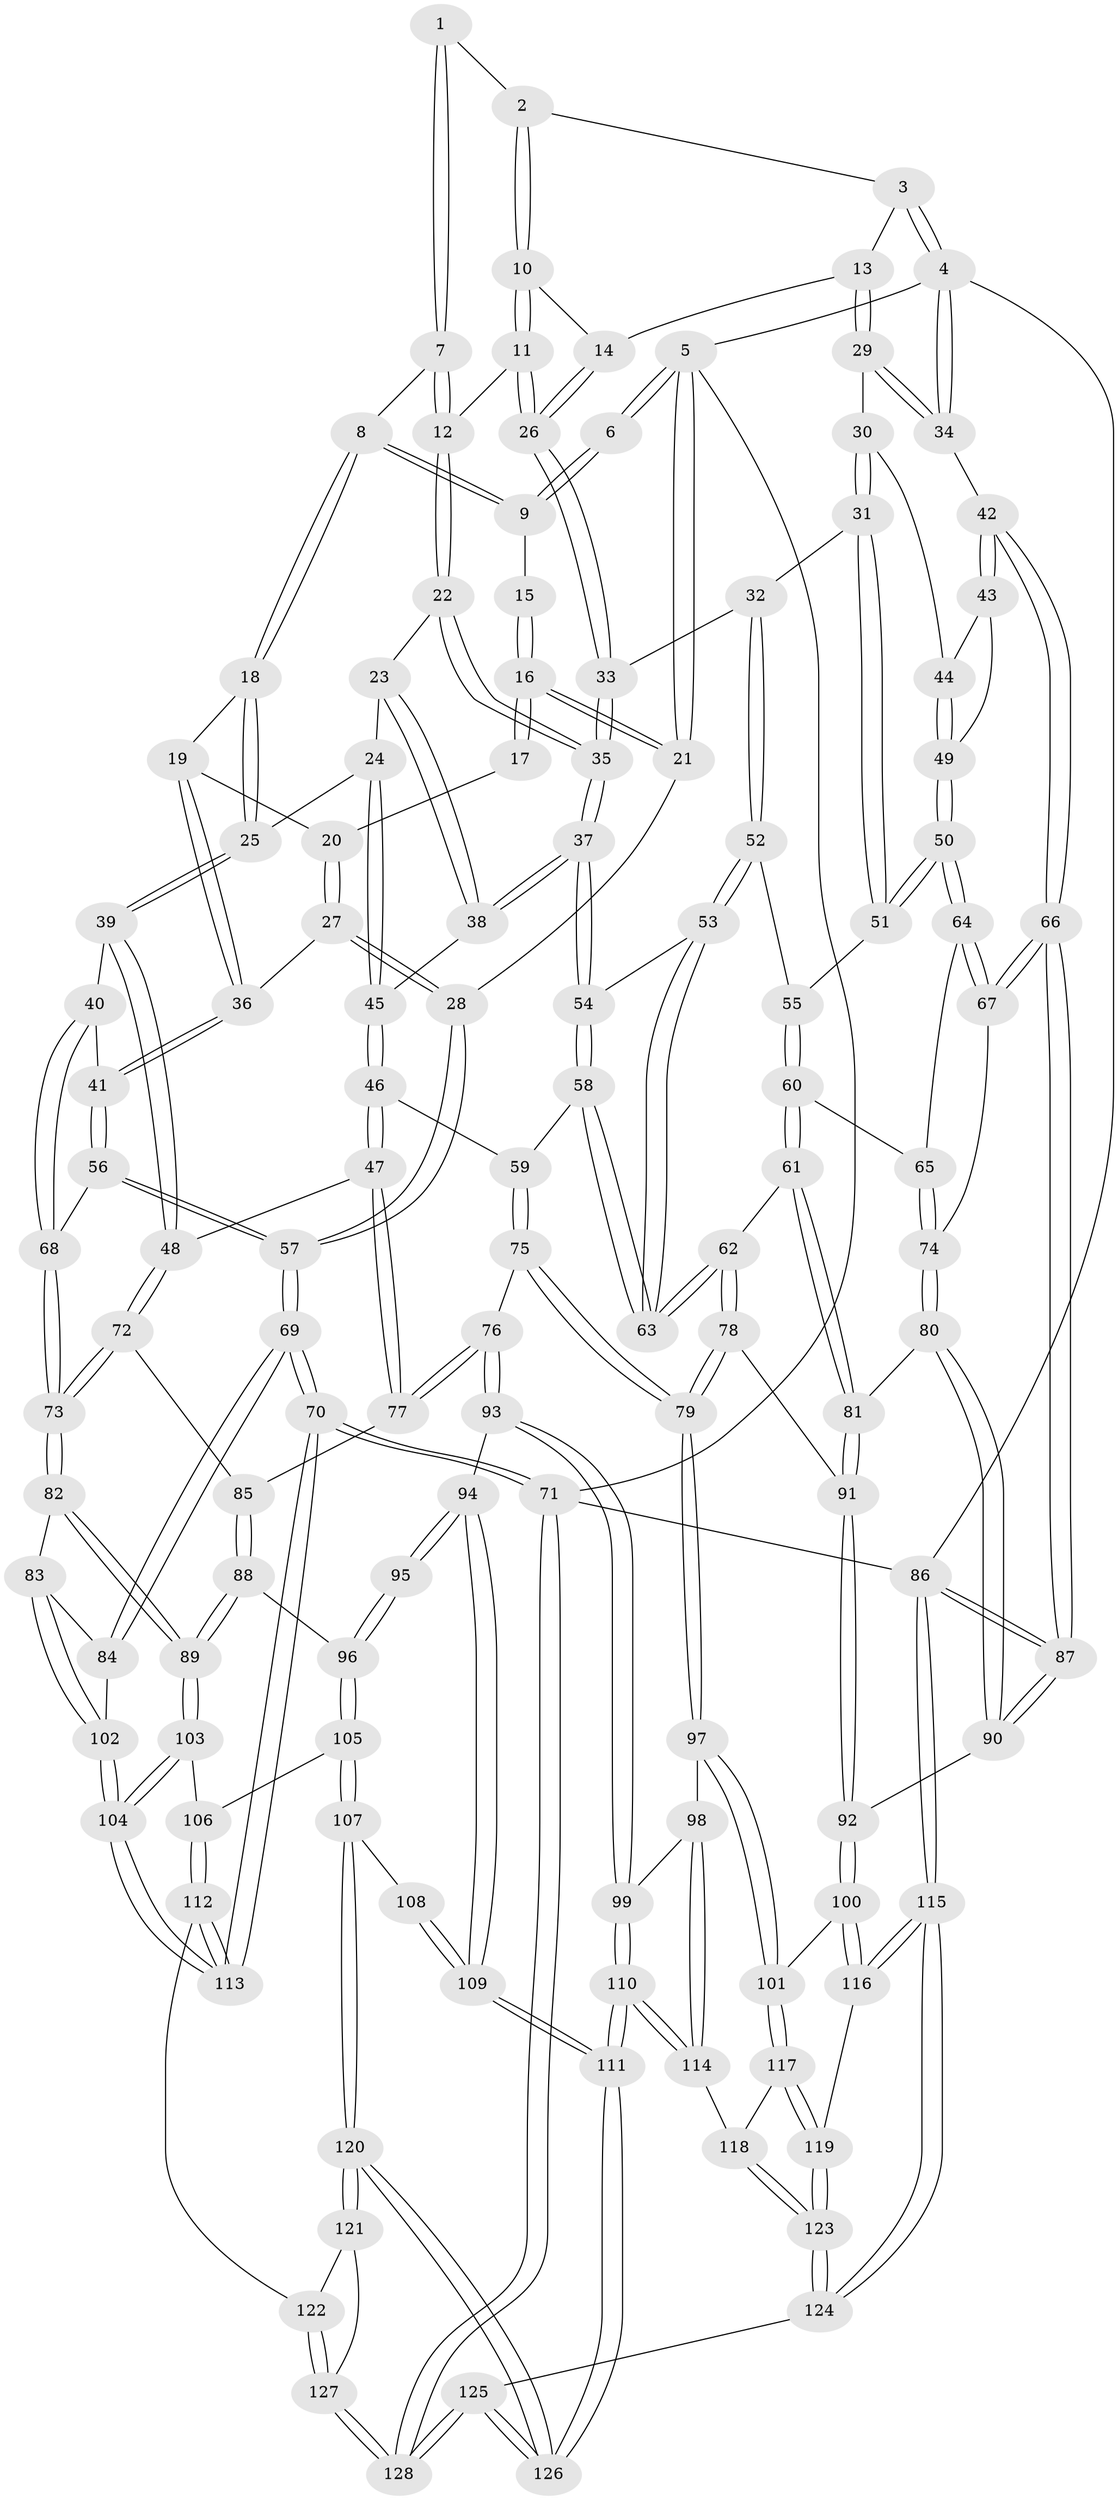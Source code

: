 // coarse degree distribution, {3: 0.1348314606741573, 4: 0.43820224719101125, 5: 0.3595505617977528, 6: 0.056179775280898875, 2: 0.011235955056179775}
// Generated by graph-tools (version 1.1) at 2025/52/02/27/25 19:52:44]
// undirected, 128 vertices, 317 edges
graph export_dot {
graph [start="1"]
  node [color=gray90,style=filled];
  1 [pos="+0.44997487500392913+0"];
  2 [pos="+0.7373656198313828+0"];
  3 [pos="+0.7693465027852859+0"];
  4 [pos="+1+0"];
  5 [pos="+0+0"];
  6 [pos="+0.3001419702158705+0"];
  7 [pos="+0.46665730223188817+0.16217071437931227"];
  8 [pos="+0.2927592967696075+0.13545181096711983"];
  9 [pos="+0.2925209191417073+0.13489970919134517"];
  10 [pos="+0.6609708716336554+0.07256797815389503"];
  11 [pos="+0.5770638242117305+0.17643853125121456"];
  12 [pos="+0.510880740848778+0.21176739140373912"];
  13 [pos="+0.8638012915025001+0.2208141389262339"];
  14 [pos="+0.7319120147963047+0.21032980525199982"];
  15 [pos="+0.24781289109279125+0.13502713726563348"];
  16 [pos="+0+0.008626765526500376"];
  17 [pos="+0.15282513129803804+0.1710555237634455"];
  18 [pos="+0.27875808123072476+0.24559561475778732"];
  19 [pos="+0.27568261371031105+0.24629180320432567"];
  20 [pos="+0.17107657803983123+0.22552377349812194"];
  21 [pos="+0+0"];
  22 [pos="+0.5069819112974955+0.22665943194355606"];
  23 [pos="+0.4931024807336455+0.24036189414450676"];
  24 [pos="+0.4092784025129126+0.3128203882546617"];
  25 [pos="+0.32761577284181614+0.30567514714357635"];
  26 [pos="+0.6904533158199903+0.275780062392808"];
  27 [pos="+0.06606880401529962+0.2820578489955835"];
  28 [pos="+0+0.1225081835127698"];
  29 [pos="+0.8922514190285317+0.25813544451169246"];
  30 [pos="+0.85793362377954+0.3026071379012436"];
  31 [pos="+0.8073800974238869+0.3386887345263072"];
  32 [pos="+0.6995147933313584+0.3316725435859241"];
  33 [pos="+0.6960479100581137+0.32933150699163705"];
  34 [pos="+1+0.2613722636727763"];
  35 [pos="+0.6021969986816497+0.3490963053390525"];
  36 [pos="+0.13598329525737538+0.34906891651951194"];
  37 [pos="+0.5708737912500768+0.41703377606138553"];
  38 [pos="+0.5267662966897989+0.41089839429948294"];
  39 [pos="+0.25165802207707694+0.46184584781631743"];
  40 [pos="+0.23449133620072468+0.4547624663380381"];
  41 [pos="+0.1372950086896707+0.35374570675339756"];
  42 [pos="+1+0.42389316760206164"];
  43 [pos="+1+0.4456009466871461"];
  44 [pos="+0.8905426390899603+0.38725345689231033"];
  45 [pos="+0.4477325488047828+0.4099187450594718"];
  46 [pos="+0.4067513128543941+0.5103044859390938"];
  47 [pos="+0.3332044673725182+0.5238068540013866"];
  48 [pos="+0.28562423062562503+0.5258078719078642"];
  49 [pos="+0.8898304356083829+0.4764535300059094"];
  50 [pos="+0.876516912982918+0.4861935814739636"];
  51 [pos="+0.806573503238459+0.3760270872670457"];
  52 [pos="+0.6986920585691515+0.4534071019411239"];
  53 [pos="+0.6243046319085864+0.49158514229249506"];
  54 [pos="+0.5891510168173428+0.46404008909527017"];
  55 [pos="+0.7573990423800108+0.4752736251116665"];
  56 [pos="+0.0027471778094320877+0.5173930828618126"];
  57 [pos="+0+0.514931596483546"];
  58 [pos="+0.4725813312264758+0.5400913861831792"];
  59 [pos="+0.4580596794771544+0.5451415956017672"];
  60 [pos="+0.799431671689038+0.5411059617952172"];
  61 [pos="+0.7602979750182925+0.5820975370686126"];
  62 [pos="+0.6584381747502823+0.6352792905318397"];
  63 [pos="+0.6368916041292897+0.5771869408201596"];
  64 [pos="+0.86788129819202+0.5014354887315515"];
  65 [pos="+0.8062597544537327+0.5406111631590925"];
  66 [pos="+1+0.6577397051817188"];
  67 [pos="+0.9920238553865479+0.6074852113826006"];
  68 [pos="+0.004014228667972912+0.5177886072545336"];
  69 [pos="+0+0.621272520526483"];
  70 [pos="+0+1"];
  71 [pos="+0+1"];
  72 [pos="+0.26920329157726164+0.5610060388932457"];
  73 [pos="+0.1471256915978096+0.6234289405059743"];
  74 [pos="+0.8736569980933925+0.6149372653091869"];
  75 [pos="+0.49557138741172085+0.6684905489146645"];
  76 [pos="+0.43144782487968325+0.702361269284579"];
  77 [pos="+0.42988888042523754+0.7006785538067482"];
  78 [pos="+0.6500775169117238+0.6580258331279891"];
  79 [pos="+0.5886245241015885+0.6964766558398988"];
  80 [pos="+0.8464459232810537+0.7050969076117588"];
  81 [pos="+0.845617939160905+0.7046116259187383"];
  82 [pos="+0.13256480373689442+0.7011594836502136"];
  83 [pos="+0.12220331606933918+0.7049504436138871"];
  84 [pos="+0.011887484047298896+0.7009088144288779"];
  85 [pos="+0.278161111184057+0.5897380171232849"];
  86 [pos="+1+1"];
  87 [pos="+1+0.8872996431200914"];
  88 [pos="+0.29124275243847514+0.7156909899303132"];
  89 [pos="+0.1738082786504691+0.745625844257776"];
  90 [pos="+0.8798777655030137+0.7646241936875096"];
  91 [pos="+0.6748310720826629+0.6791031726307252"];
  92 [pos="+0.7587927861742647+0.806907146765366"];
  93 [pos="+0.4055609866475257+0.7359437240806295"];
  94 [pos="+0.3611788911241326+0.7516858486947536"];
  95 [pos="+0.32972378258706886+0.7396174654761657"];
  96 [pos="+0.30232348644567225+0.7259677973381015"];
  97 [pos="+0.5798744336108644+0.7964793343979611"];
  98 [pos="+0.506100067891833+0.8220570650613054"];
  99 [pos="+0.45465422978574904+0.8129811417897189"];
  100 [pos="+0.7473237909030072+0.8300961272282098"];
  101 [pos="+0.5933097078654589+0.821363170107144"];
  102 [pos="+0.04935613808234516+0.8179152641857111"];
  103 [pos="+0.1780060722003738+0.7920946919661543"];
  104 [pos="+0.04918761601632911+0.8185971840027614"];
  105 [pos="+0.23457282404553725+0.8450397130885653"];
  106 [pos="+0.17932332193773676+0.7961913298382078"];
  107 [pos="+0.2457487587019849+0.8639280792379692"];
  108 [pos="+0.2929345536876098+0.7996273443448362"];
  109 [pos="+0.3397968597665162+0.8860178587811182"];
  110 [pos="+0.3952567751979741+0.9129592103501296"];
  111 [pos="+0.3281933525101987+0.9624523453801911"];
  112 [pos="+0.1145380419866776+0.8778034461229834"];
  113 [pos="+0.017788717475151018+0.8769303995435872"];
  114 [pos="+0.4884808066808391+0.8932319266194986"];
  115 [pos="+1+1"];
  116 [pos="+0.7481791942549366+0.8936784922619488"];
  117 [pos="+0.594813454598031+0.8416866176813271"];
  118 [pos="+0.4930570275797985+0.8962194458715629"];
  119 [pos="+0.6081514905423442+0.9268308347805871"];
  120 [pos="+0.2731700475967811+0.9214189487728359"];
  121 [pos="+0.23474910602614485+0.9192522193128053"];
  122 [pos="+0.14939674044211+0.9081945707142567"];
  123 [pos="+0.584492314512882+0.9845978091471741"];
  124 [pos="+0.5605703880783369+1"];
  125 [pos="+0.3487211165704095+1"];
  126 [pos="+0.32599656108530484+0.9657985526652592"];
  127 [pos="+0.11983641468989296+0.9806163024126047"];
  128 [pos="+0+1"];
  1 -- 2;
  1 -- 7;
  1 -- 7;
  2 -- 3;
  2 -- 10;
  2 -- 10;
  3 -- 4;
  3 -- 4;
  3 -- 13;
  4 -- 5;
  4 -- 34;
  4 -- 34;
  4 -- 86;
  5 -- 6;
  5 -- 6;
  5 -- 21;
  5 -- 21;
  5 -- 71;
  6 -- 9;
  6 -- 9;
  7 -- 8;
  7 -- 12;
  7 -- 12;
  8 -- 9;
  8 -- 9;
  8 -- 18;
  8 -- 18;
  9 -- 15;
  10 -- 11;
  10 -- 11;
  10 -- 14;
  11 -- 12;
  11 -- 26;
  11 -- 26;
  12 -- 22;
  12 -- 22;
  13 -- 14;
  13 -- 29;
  13 -- 29;
  14 -- 26;
  14 -- 26;
  15 -- 16;
  15 -- 16;
  16 -- 17;
  16 -- 17;
  16 -- 21;
  16 -- 21;
  17 -- 20;
  18 -- 19;
  18 -- 25;
  18 -- 25;
  19 -- 20;
  19 -- 36;
  19 -- 36;
  20 -- 27;
  20 -- 27;
  21 -- 28;
  22 -- 23;
  22 -- 35;
  22 -- 35;
  23 -- 24;
  23 -- 38;
  23 -- 38;
  24 -- 25;
  24 -- 45;
  24 -- 45;
  25 -- 39;
  25 -- 39;
  26 -- 33;
  26 -- 33;
  27 -- 28;
  27 -- 28;
  27 -- 36;
  28 -- 57;
  28 -- 57;
  29 -- 30;
  29 -- 34;
  29 -- 34;
  30 -- 31;
  30 -- 31;
  30 -- 44;
  31 -- 32;
  31 -- 51;
  31 -- 51;
  32 -- 33;
  32 -- 52;
  32 -- 52;
  33 -- 35;
  33 -- 35;
  34 -- 42;
  35 -- 37;
  35 -- 37;
  36 -- 41;
  36 -- 41;
  37 -- 38;
  37 -- 38;
  37 -- 54;
  37 -- 54;
  38 -- 45;
  39 -- 40;
  39 -- 48;
  39 -- 48;
  40 -- 41;
  40 -- 68;
  40 -- 68;
  41 -- 56;
  41 -- 56;
  42 -- 43;
  42 -- 43;
  42 -- 66;
  42 -- 66;
  43 -- 44;
  43 -- 49;
  44 -- 49;
  44 -- 49;
  45 -- 46;
  45 -- 46;
  46 -- 47;
  46 -- 47;
  46 -- 59;
  47 -- 48;
  47 -- 77;
  47 -- 77;
  48 -- 72;
  48 -- 72;
  49 -- 50;
  49 -- 50;
  50 -- 51;
  50 -- 51;
  50 -- 64;
  50 -- 64;
  51 -- 55;
  52 -- 53;
  52 -- 53;
  52 -- 55;
  53 -- 54;
  53 -- 63;
  53 -- 63;
  54 -- 58;
  54 -- 58;
  55 -- 60;
  55 -- 60;
  56 -- 57;
  56 -- 57;
  56 -- 68;
  57 -- 69;
  57 -- 69;
  58 -- 59;
  58 -- 63;
  58 -- 63;
  59 -- 75;
  59 -- 75;
  60 -- 61;
  60 -- 61;
  60 -- 65;
  61 -- 62;
  61 -- 81;
  61 -- 81;
  62 -- 63;
  62 -- 63;
  62 -- 78;
  62 -- 78;
  64 -- 65;
  64 -- 67;
  64 -- 67;
  65 -- 74;
  65 -- 74;
  66 -- 67;
  66 -- 67;
  66 -- 87;
  66 -- 87;
  67 -- 74;
  68 -- 73;
  68 -- 73;
  69 -- 70;
  69 -- 70;
  69 -- 84;
  69 -- 84;
  70 -- 71;
  70 -- 71;
  70 -- 113;
  70 -- 113;
  71 -- 128;
  71 -- 128;
  71 -- 86;
  72 -- 73;
  72 -- 73;
  72 -- 85;
  73 -- 82;
  73 -- 82;
  74 -- 80;
  74 -- 80;
  75 -- 76;
  75 -- 79;
  75 -- 79;
  76 -- 77;
  76 -- 77;
  76 -- 93;
  76 -- 93;
  77 -- 85;
  78 -- 79;
  78 -- 79;
  78 -- 91;
  79 -- 97;
  79 -- 97;
  80 -- 81;
  80 -- 90;
  80 -- 90;
  81 -- 91;
  81 -- 91;
  82 -- 83;
  82 -- 89;
  82 -- 89;
  83 -- 84;
  83 -- 102;
  83 -- 102;
  84 -- 102;
  85 -- 88;
  85 -- 88;
  86 -- 87;
  86 -- 87;
  86 -- 115;
  86 -- 115;
  87 -- 90;
  87 -- 90;
  88 -- 89;
  88 -- 89;
  88 -- 96;
  89 -- 103;
  89 -- 103;
  90 -- 92;
  91 -- 92;
  91 -- 92;
  92 -- 100;
  92 -- 100;
  93 -- 94;
  93 -- 99;
  93 -- 99;
  94 -- 95;
  94 -- 95;
  94 -- 109;
  94 -- 109;
  95 -- 96;
  95 -- 96;
  96 -- 105;
  96 -- 105;
  97 -- 98;
  97 -- 101;
  97 -- 101;
  98 -- 99;
  98 -- 114;
  98 -- 114;
  99 -- 110;
  99 -- 110;
  100 -- 101;
  100 -- 116;
  100 -- 116;
  101 -- 117;
  101 -- 117;
  102 -- 104;
  102 -- 104;
  103 -- 104;
  103 -- 104;
  103 -- 106;
  104 -- 113;
  104 -- 113;
  105 -- 106;
  105 -- 107;
  105 -- 107;
  106 -- 112;
  106 -- 112;
  107 -- 108;
  107 -- 120;
  107 -- 120;
  108 -- 109;
  108 -- 109;
  109 -- 111;
  109 -- 111;
  110 -- 111;
  110 -- 111;
  110 -- 114;
  110 -- 114;
  111 -- 126;
  111 -- 126;
  112 -- 113;
  112 -- 113;
  112 -- 122;
  114 -- 118;
  115 -- 116;
  115 -- 116;
  115 -- 124;
  115 -- 124;
  116 -- 119;
  117 -- 118;
  117 -- 119;
  117 -- 119;
  118 -- 123;
  118 -- 123;
  119 -- 123;
  119 -- 123;
  120 -- 121;
  120 -- 121;
  120 -- 126;
  120 -- 126;
  121 -- 122;
  121 -- 127;
  122 -- 127;
  122 -- 127;
  123 -- 124;
  123 -- 124;
  124 -- 125;
  125 -- 126;
  125 -- 126;
  125 -- 128;
  125 -- 128;
  127 -- 128;
  127 -- 128;
}

